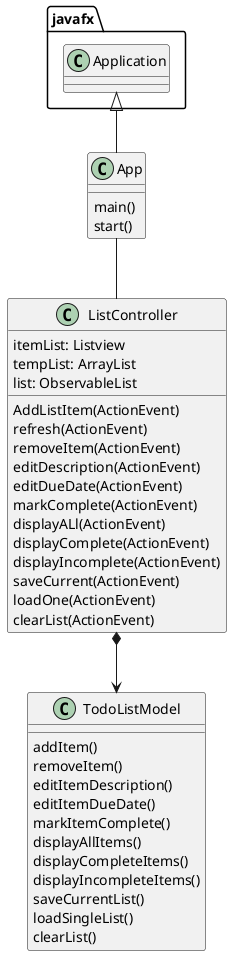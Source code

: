 @startuml
'https://plantuml.com/class-diagram

class App{
main()
start()
}


class ListController{
itemList: Listview
tempList: ArrayList
list: ObservableList

AddListItem(ActionEvent)
refresh(ActionEvent)
removeItem(ActionEvent)
editDescription(ActionEvent)
editDueDate(ActionEvent)
markComplete(ActionEvent)
displayALl(ActionEvent)
displayComplete(ActionEvent)
displayIncomplete(ActionEvent)
saveCurrent(ActionEvent)
loadOne(ActionEvent)
clearList(ActionEvent)

}

class TodoListModel{
    addItem()
    removeItem()
    editItemDescription()
    editItemDueDate()
    markItemComplete()
    displayAllItems()
    displayCompleteItems()
    displayIncompleteItems()
    saveCurrentList()
    loadSingleList()
    clearList()


}


javafx.Application <|-- App
App -- ListController
ListController *--> TodoListModel

@enduml